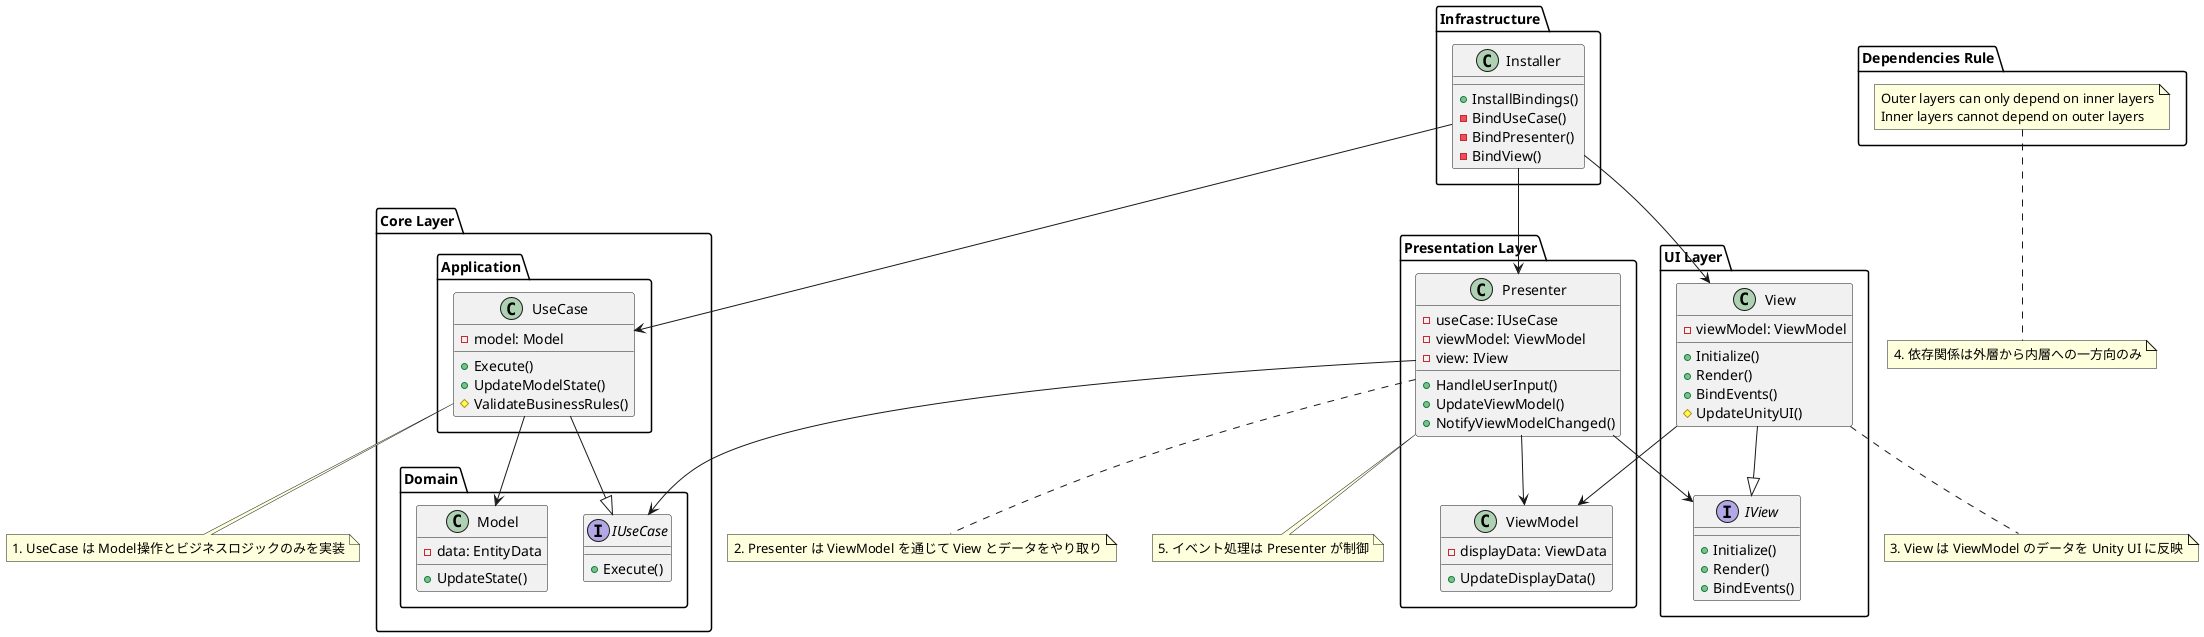 @startuml

package "Dependencies Rule" {
    note "Outer layers can only depend on inner layers\nInner layers cannot depend on outer layers" as DependencyRule
}

package "Core Layer" {
    package "Domain" {
        interface "IUseCase" {
            + Execute()
        }
        
        class "Model" {
            - data: EntityData
            + UpdateState()
        }
    }
    
    package "Application" {
        class "UseCase" {
            - model: Model
            + Execute()
            + UpdateModelState()
            # ValidateBusinessRules()
        }
    }
}

package "Presentation Layer" {
    class "Presenter" {
        - useCase: IUseCase
        - viewModel: ViewModel
        - view: IView
        + HandleUserInput()
        + UpdateViewModel()
        + NotifyViewModelChanged()
    }
    
    class "ViewModel" {
        - displayData: ViewData
        + UpdateDisplayData()
    }
}

package "UI Layer" {
    interface "IView" {
        + Initialize()
        + Render()
        + BindEvents()
    }
    
    class "View" {
        - viewModel: ViewModel
        + Initialize()
        + Render()
        + BindEvents()
        # UpdateUnityUI()
    }
}

package "Infrastructure" {
    class "Installer" {
        + InstallBindings()
        - BindUseCase()
        - BindPresenter()
        - BindView()
    }
}

' Dependencies
UseCase --|> IUseCase
UseCase --> Model
Presenter --> IUseCase
Presenter --> ViewModel
Presenter --> IView
View --|> IView
View --> ViewModel
Installer --> UseCase
Installer --> Presenter
Installer --> View

note "1. UseCase は Model操作とビジネスロジックのみを実装" as N1
note "2. Presenter は ViewModel を通じて View とデータをやり取り" as N2
note "3. View は ViewModel のデータを Unity UI に反映" as N3
note "4. 依存関係は外層から内層への一方向のみ" as N4
note "5. イベント処理は Presenter が制御" as N5

UseCase .. N1
Presenter .. N2
View .. N3
DependencyRule .. N4
Presenter .. N5

@enduml